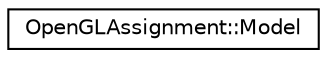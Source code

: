 digraph "Graphical Class Hierarchy"
{
 // LATEX_PDF_SIZE
  edge [fontname="Helvetica",fontsize="10",labelfontname="Helvetica",labelfontsize="10"];
  node [fontname="Helvetica",fontsize="10",shape=record];
  rankdir="LR";
  Node0 [label="OpenGLAssignment::Model",height=0.2,width=0.4,color="black", fillcolor="white", style="filled",URL="$class_open_g_l_assignment_1_1_model.html",tooltip=" "];
}
